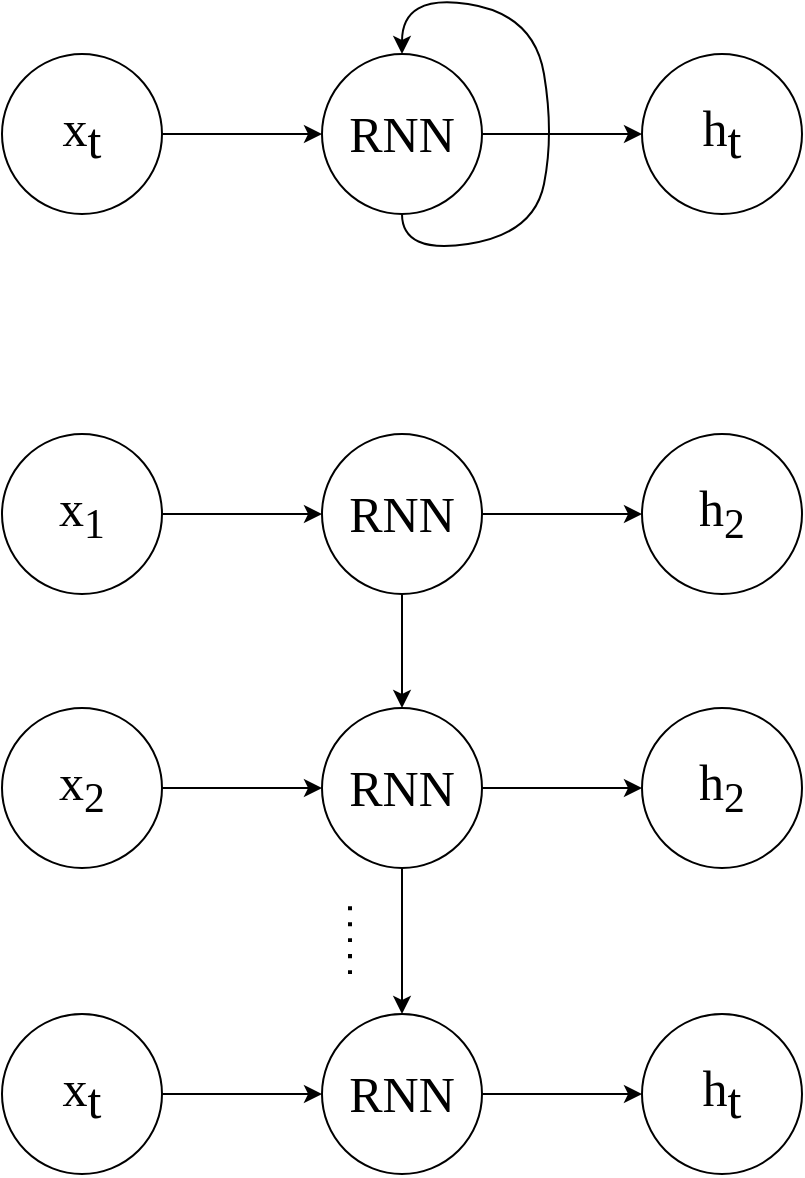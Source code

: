 <mxfile>
    <diagram id="jXSr1_TP0lntF0pmlJ-g" name="第 1 页">
        <mxGraphModel dx="759" dy="595" grid="1" gridSize="10" guides="1" tooltips="1" connect="1" arrows="1" fold="1" page="1" pageScale="1" pageWidth="827" pageHeight="1169" math="0" shadow="0">
            <root>
                <mxCell id="0"/>
                <mxCell id="1" parent="0"/>
                <mxCell id="5" value="" style="edgeStyle=none;html=1;fontSize=25;fontFamily=Times New Roman;" edge="1" parent="1" source="3" target="4">
                    <mxGeometry relative="1" as="geometry"/>
                </mxCell>
                <mxCell id="3" value="x&lt;sub style=&quot;font-size: 25px;&quot;&gt;t&lt;/sub&gt;" style="ellipse;whiteSpace=wrap;html=1;aspect=fixed;fontSize=25;fontFamily=Times New Roman;" vertex="1" parent="1">
                    <mxGeometry x="250" y="120" width="80" height="80" as="geometry"/>
                </mxCell>
                <mxCell id="7" value="" style="edgeStyle=none;html=1;fontSize=25;fontFamily=Times New Roman;" edge="1" parent="1" source="4" target="6">
                    <mxGeometry relative="1" as="geometry"/>
                </mxCell>
                <mxCell id="4" value="RNN" style="ellipse;whiteSpace=wrap;html=1;aspect=fixed;fontSize=25;fontFamily=Times New Roman;" vertex="1" parent="1">
                    <mxGeometry x="410" y="120" width="80" height="80" as="geometry"/>
                </mxCell>
                <mxCell id="6" value="h&lt;sub style=&quot;font-size: 25px&quot;&gt;t&lt;/sub&gt;" style="ellipse;whiteSpace=wrap;html=1;aspect=fixed;fontSize=25;fontFamily=Times New Roman;" vertex="1" parent="1">
                    <mxGeometry x="570" y="120" width="80" height="80" as="geometry"/>
                </mxCell>
                <mxCell id="12" value="" style="curved=1;endArrow=classic;html=1;elbow=vertical;exitX=0.5;exitY=1;exitDx=0;exitDy=0;entryX=0.5;entryY=0;entryDx=0;entryDy=0;" edge="1" parent="1" source="4" target="4">
                    <mxGeometry width="50" height="50" relative="1" as="geometry">
                        <mxPoint x="506" y="200" as="sourcePoint"/>
                        <mxPoint x="556" y="150" as="targetPoint"/>
                        <Array as="points">
                            <mxPoint x="450" y="220"/>
                            <mxPoint x="516" y="210"/>
                            <mxPoint x="526" y="160"/>
                            <mxPoint x="516" y="100"/>
                            <mxPoint x="450" y="90"/>
                        </Array>
                    </mxGeometry>
                </mxCell>
                <mxCell id="13" value="" style="edgeStyle=none;html=1;fontSize=25;fontFamily=Times New Roman;" edge="1" parent="1" source="14" target="16">
                    <mxGeometry relative="1" as="geometry"/>
                </mxCell>
                <mxCell id="14" value="x&lt;span style=&quot;font-size: 25px&quot;&gt;&lt;sub&gt;1&lt;/sub&gt;&lt;/span&gt;" style="ellipse;whiteSpace=wrap;html=1;aspect=fixed;fontSize=25;fontFamily=Times New Roman;" vertex="1" parent="1">
                    <mxGeometry x="250" y="310" width="80" height="80" as="geometry"/>
                </mxCell>
                <mxCell id="15" value="" style="edgeStyle=none;html=1;fontSize=25;fontFamily=Times New Roman;" edge="1" parent="1" source="16" target="17">
                    <mxGeometry relative="1" as="geometry"/>
                </mxCell>
                <mxCell id="34" style="edgeStyle=orthogonalEdgeStyle;curved=1;html=1;exitX=0.5;exitY=1;exitDx=0;exitDy=0;entryX=0.5;entryY=0;entryDx=0;entryDy=0;fontFamily=Times New Roman;fontSize=28;elbow=vertical;" edge="1" parent="1" source="16" target="22">
                    <mxGeometry relative="1" as="geometry"/>
                </mxCell>
                <mxCell id="16" value="RNN" style="ellipse;whiteSpace=wrap;html=1;aspect=fixed;fontSize=25;fontFamily=Times New Roman;" vertex="1" parent="1">
                    <mxGeometry x="410" y="310" width="80" height="80" as="geometry"/>
                </mxCell>
                <mxCell id="17" value="h&lt;span style=&quot;font-size: 25px&quot;&gt;&lt;sub&gt;2&lt;/sub&gt;&lt;/span&gt;" style="ellipse;whiteSpace=wrap;html=1;aspect=fixed;fontSize=25;fontFamily=Times New Roman;" vertex="1" parent="1">
                    <mxGeometry x="570" y="310" width="80" height="80" as="geometry"/>
                </mxCell>
                <mxCell id="19" value="" style="edgeStyle=none;html=1;fontSize=25;fontFamily=Times New Roman;" edge="1" parent="1" source="20" target="22">
                    <mxGeometry relative="1" as="geometry"/>
                </mxCell>
                <mxCell id="20" value="x&lt;span style=&quot;font-size: 25px&quot;&gt;&lt;sub&gt;2&lt;/sub&gt;&lt;/span&gt;" style="ellipse;whiteSpace=wrap;html=1;aspect=fixed;fontSize=25;fontFamily=Times New Roman;" vertex="1" parent="1">
                    <mxGeometry x="250" y="447" width="80" height="80" as="geometry"/>
                </mxCell>
                <mxCell id="21" value="" style="edgeStyle=none;html=1;fontSize=25;fontFamily=Times New Roman;" edge="1" parent="1" source="22" target="23">
                    <mxGeometry relative="1" as="geometry"/>
                </mxCell>
                <mxCell id="35" style="edgeStyle=orthogonalEdgeStyle;curved=1;html=1;exitX=0.5;exitY=1;exitDx=0;exitDy=0;entryX=0.5;entryY=0;entryDx=0;entryDy=0;fontFamily=Times New Roman;fontSize=28;elbow=vertical;" edge="1" parent="1" source="22" target="27">
                    <mxGeometry relative="1" as="geometry"/>
                </mxCell>
                <mxCell id="22" value="RNN" style="ellipse;whiteSpace=wrap;html=1;aspect=fixed;fontSize=25;fontFamily=Times New Roman;" vertex="1" parent="1">
                    <mxGeometry x="410" y="447" width="80" height="80" as="geometry"/>
                </mxCell>
                <mxCell id="23" value="h&lt;span style=&quot;font-size: 25px&quot;&gt;&lt;sub&gt;2&lt;/sub&gt;&lt;/span&gt;" style="ellipse;whiteSpace=wrap;html=1;aspect=fixed;fontSize=25;fontFamily=Times New Roman;" vertex="1" parent="1">
                    <mxGeometry x="570" y="447" width="80" height="80" as="geometry"/>
                </mxCell>
                <mxCell id="24" value="" style="edgeStyle=none;html=1;fontSize=25;fontFamily=Times New Roman;" edge="1" parent="1" source="25" target="27">
                    <mxGeometry relative="1" as="geometry"/>
                </mxCell>
                <mxCell id="25" value="x&lt;sub style=&quot;font-size: 25px;&quot;&gt;t&lt;/sub&gt;" style="ellipse;whiteSpace=wrap;html=1;aspect=fixed;fontSize=25;fontFamily=Times New Roman;" vertex="1" parent="1">
                    <mxGeometry x="250" y="600" width="80" height="80" as="geometry"/>
                </mxCell>
                <mxCell id="26" value="" style="edgeStyle=none;html=1;fontSize=25;fontFamily=Times New Roman;" edge="1" parent="1" source="27" target="28">
                    <mxGeometry relative="1" as="geometry"/>
                </mxCell>
                <mxCell id="27" value="RNN" style="ellipse;whiteSpace=wrap;html=1;aspect=fixed;fontSize=25;fontFamily=Times New Roman;" vertex="1" parent="1">
                    <mxGeometry x="410" y="600" width="80" height="80" as="geometry"/>
                </mxCell>
                <mxCell id="28" value="h&lt;sub style=&quot;font-size: 25px&quot;&gt;t&lt;/sub&gt;" style="ellipse;whiteSpace=wrap;html=1;aspect=fixed;fontSize=25;fontFamily=Times New Roman;" vertex="1" parent="1">
                    <mxGeometry x="570" y="600" width="80" height="80" as="geometry"/>
                </mxCell>
                <mxCell id="36" value="" style="endArrow=none;dashed=1;html=1;dashPattern=1 3;strokeWidth=2;fontFamily=Times New Roman;fontSize=28;curved=1;elbow=vertical;" edge="1" parent="1">
                    <mxGeometry width="50" height="50" relative="1" as="geometry">
                        <mxPoint x="424" y="580" as="sourcePoint"/>
                        <mxPoint x="424" y="540" as="targetPoint"/>
                    </mxGeometry>
                </mxCell>
            </root>
        </mxGraphModel>
    </diagram>
</mxfile>